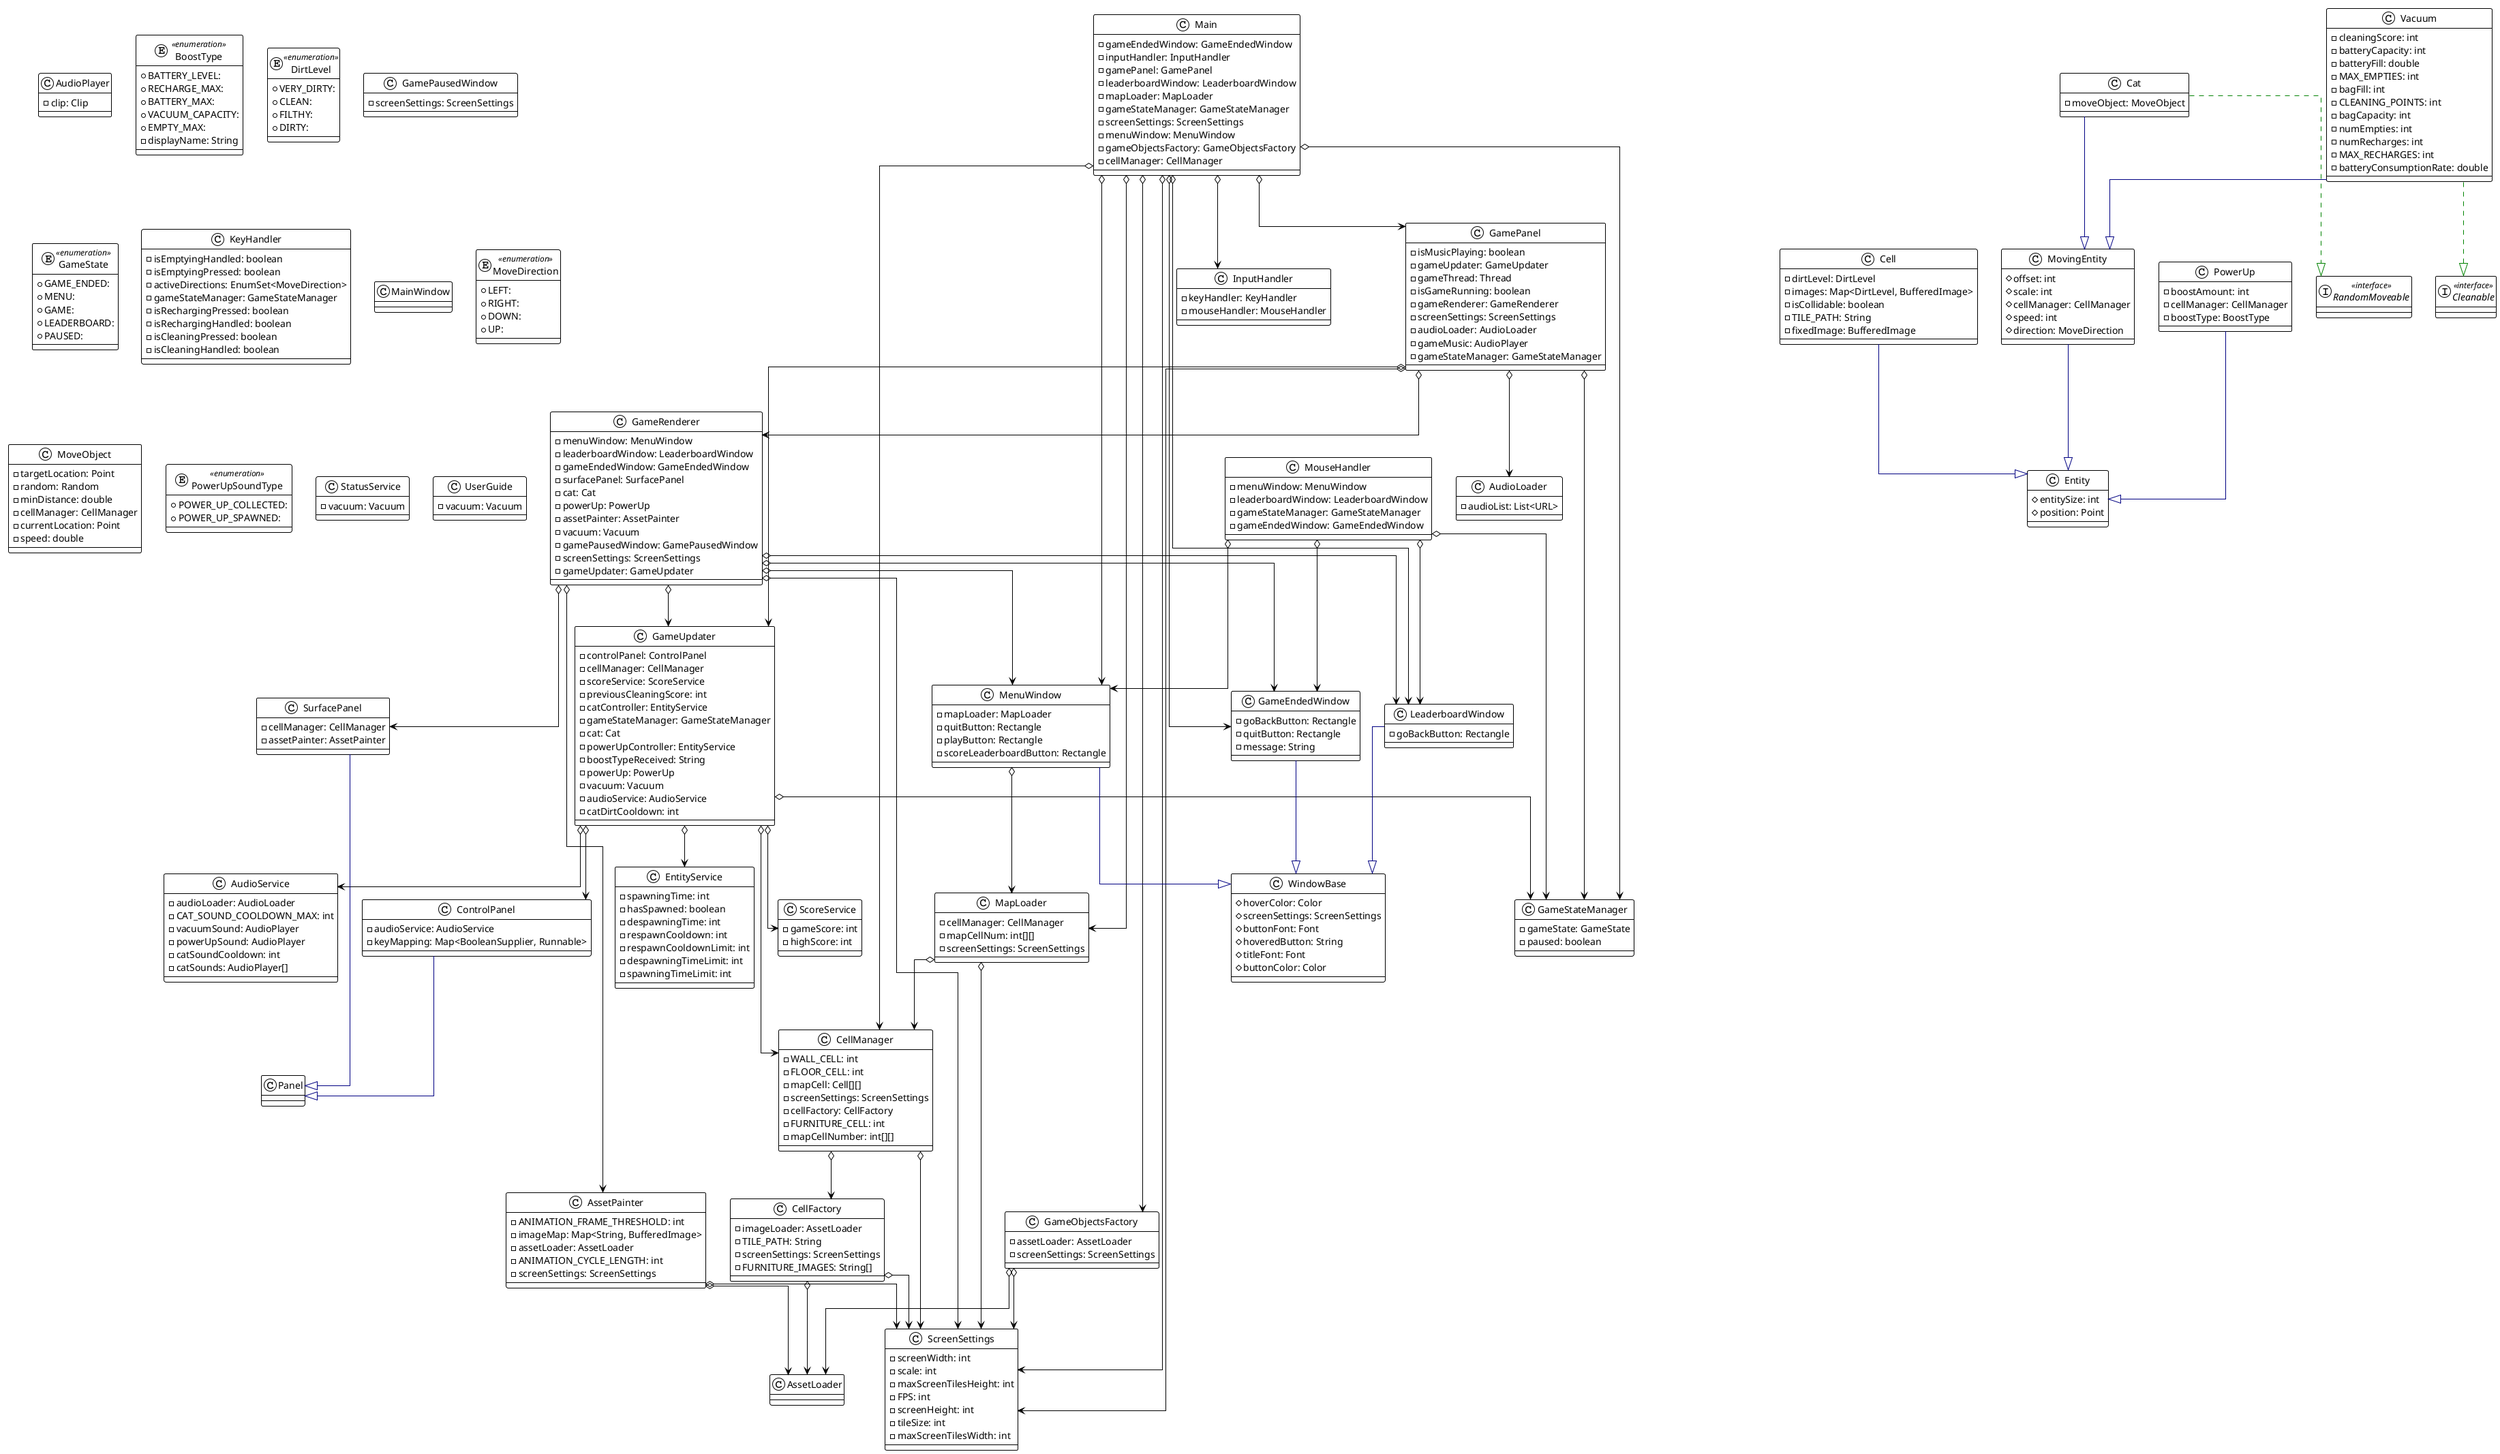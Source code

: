 @startuml
!theme plain
top to bottom direction
skinparam linetype ortho

class AssetLoader
class AssetPainter {
  - ANIMATION_FRAME_THRESHOLD: int
  - imageMap: Map<String, BufferedImage>
  - assetLoader: AssetLoader
  - ANIMATION_CYCLE_LENGTH: int
  - screenSettings: ScreenSettings
}
class AudioLoader {
  - audioList: List<URL>
}
class AudioPlayer {
  - clip: Clip
}
class AudioService {
  - audioLoader: AudioLoader
  - CAT_SOUND_COOLDOWN_MAX: int
  - vacuumSound: AudioPlayer
  - powerUpSound: AudioPlayer
  - catSoundCooldown: int
  - catSounds: AudioPlayer[]
}
enum BoostType << enumeration >> {
  + BATTERY_LEVEL:
  + RECHARGE_MAX:
  + BATTERY_MAX:
  + VACUUM_CAPACITY:
  + EMPTY_MAX:
  - displayName: String
}
class Cat {
  - moveObject: MoveObject
}
class Cell {
  - dirtLevel: DirtLevel
  - images: Map<DirtLevel, BufferedImage>
  - isCollidable: boolean
  - TILE_PATH: String
  - fixedImage: BufferedImage
}
class CellFactory {
  - imageLoader: AssetLoader
  - TILE_PATH: String
  - screenSettings: ScreenSettings
  - FURNITURE_IMAGES: String[]
}
class CellManager {
  - WALL_CELL: int
  - FLOOR_CELL: int
  - mapCell: Cell[][]
  - screenSettings: ScreenSettings
  - cellFactory: CellFactory
  - FURNITURE_CELL: int
  - mapCellNumber: int[][]
}
interface Cleanable << interface >>
class ControlPanel {
  - audioService: AudioService
  - keyMapping: Map<BooleanSupplier, Runnable>
}
enum DirtLevel << enumeration >> {
  + VERY_DIRTY:
  + CLEAN:
  + FILTHY:
  + DIRTY:
}
class Entity {
  # entitySize: int
  # position: Point
}
class EntityService {
  - spawningTime: int
  - hasSpawned: boolean
  - despawningTime: int
  - respawnCooldown: int
  - respawnCooldownLimit: int
  - despawningTimeLimit: int
  - spawningTimeLimit: int
}
class GameEndedWindow {
  - goBackButton: Rectangle
  - quitButton: Rectangle
  - message: String
}
class GameObjectsFactory {
  - assetLoader: AssetLoader
  - screenSettings: ScreenSettings
}
class GamePanel {
  - isMusicPlaying: boolean
  - gameUpdater: GameUpdater
  - gameThread: Thread
  - isGameRunning: boolean
  - gameRenderer: GameRenderer
  - screenSettings: ScreenSettings
  - audioLoader: AudioLoader
  - gameMusic: AudioPlayer
  - gameStateManager: GameStateManager
}
class GamePausedWindow {
  - screenSettings: ScreenSettings
}
class GameRenderer {
  - menuWindow: MenuWindow
  - leaderboardWindow: LeaderboardWindow
  - gameEndedWindow: GameEndedWindow
  - surfacePanel: SurfacePanel
  - cat: Cat
  - powerUp: PowerUp
  - assetPainter: AssetPainter
  - vacuum: Vacuum
  - gamePausedWindow: GamePausedWindow
  - screenSettings: ScreenSettings
  - gameUpdater: GameUpdater
}
enum GameState << enumeration >> {
  + GAME_ENDED:
  + MENU:
  + GAME:
  + LEADERBOARD:
  + PAUSED:
}
class GameStateManager {
  - gameState: GameState
  - paused: boolean
}
class GameUpdater {
  - controlPanel: ControlPanel
  - cellManager: CellManager
  - scoreService: ScoreService
  - previousCleaningScore: int
  - catController: EntityService
  - gameStateManager: GameStateManager
  - cat: Cat
  - powerUpController: EntityService
  - boostTypeReceived: String
  - powerUp: PowerUp
  - vacuum: Vacuum
  - audioService: AudioService
  - catDirtCooldown: int
}
class InputHandler {
  - keyHandler: KeyHandler
  - mouseHandler: MouseHandler
}
class KeyHandler {
  - isEmptyingHandled: boolean
  - isEmptyingPressed: boolean
  - activeDirections: EnumSet<MoveDirection>
  - gameStateManager: GameStateManager
  - isRechargingPressed: boolean
  - isRechargingHandled: boolean
  - isCleaningPressed: boolean
  - isCleaningHandled: boolean
}
class LeaderboardWindow {
  - goBackButton: Rectangle
}
class Main {
  - gameEndedWindow: GameEndedWindow
  - inputHandler: InputHandler
  - gamePanel: GamePanel
  - leaderboardWindow: LeaderboardWindow
  - mapLoader: MapLoader
  - gameStateManager: GameStateManager
  - screenSettings: ScreenSettings
  - menuWindow: MenuWindow
  - gameObjectsFactory: GameObjectsFactory
  - cellManager: CellManager
}
class MainWindow
class MapLoader {
  - cellManager: CellManager
  - mapCellNum: int[][]
  - screenSettings: ScreenSettings
}
class MenuWindow {
  - mapLoader: MapLoader
  - quitButton: Rectangle
  - playButton: Rectangle
  - scoreLeaderboardButton: Rectangle
}
class MouseHandler {
  - menuWindow: MenuWindow
  - leaderboardWindow: LeaderboardWindow
  - gameStateManager: GameStateManager
  - gameEndedWindow: GameEndedWindow
}
enum MoveDirection << enumeration >> {
  + LEFT:
  + RIGHT:
  + DOWN:
  + UP:
}
class MoveObject {
  - targetLocation: Point
  - random: Random
  - minDistance: double
  - cellManager: CellManager
  - currentLocation: Point
  - speed: double
}
class MovingEntity {
  # offset: int
  # scale: int
  # cellManager: CellManager
  # speed: int
  # direction: MoveDirection
}
class Panel
class PowerUp {
  - boostAmount: int
  - cellManager: CellManager
  - boostType: BoostType
}
enum PowerUpSoundType << enumeration >> {
  + POWER_UP_COLLECTED:
  + POWER_UP_SPAWNED:
}
interface RandomMoveable << interface >>
class ScoreService {
  - gameScore: int
  - highScore: int
}
class ScreenSettings {
  - screenWidth: int
  - scale: int
  - maxScreenTilesHeight: int
  - FPS: int
  - screenHeight: int
  - tileSize: int
  - maxScreenTilesWidth: int
}
class StatusService {
  - vacuum: Vacuum
}
class SurfacePanel {
  - cellManager: CellManager
  - assetPainter: AssetPainter
}
class UserGuide {
  - vacuum: Vacuum
}
class Vacuum {
  - cleaningScore: int
  - batteryCapacity: int
  - batteryFill: double
  - MAX_EMPTIES: int
  - bagFill: int
  - CLEANING_POINTS: int
  - bagCapacity: int
  - numEmpties: int
  - numRecharges: int
  - MAX_RECHARGES: int
  - batteryConsumptionRate: double
}
class WindowBase {
  # hoverColor: Color
  # screenSettings: ScreenSettings
  # buttonFont: Font
  # hoveredButton: String
  # titleFont: Font
  # buttonColor: Color
}

AssetPainter o--> AssetLoader
AssetPainter o--> ScreenSettings
CellFactory o--> AssetLoader
CellFactory o--> ScreenSettings
CellManager o--> ScreenSettings
CellManager o--> CellFactory
GameObjectsFactory o--> AssetLoader
GameObjectsFactory o--> ScreenSettings
GamePanel o--> GameUpdater
GamePanel o--> GameRenderer
GamePanel o--> ScreenSettings
GamePanel o--> AudioLoader
GamePanel o--> GameStateManager
GameRenderer o--> MenuWindow
GameRenderer o--> LeaderboardWindow
GameRenderer o--> GameEndedWindow
GameRenderer o--> SurfacePanel
GameRenderer o--> AssetPainter
GameRenderer o--> ScreenSettings
GameRenderer o--> GameUpdater
GameUpdater o--> ControlPanel
GameUpdater o--> CellManager
GameUpdater o--> ScoreService
GameUpdater o--> EntityService
GameUpdater o--> GameStateManager
GameUpdater o--> AudioService
Main o--> GameEndedWindow
Main o--> InputHandler
Main o--> GamePanel
Main o--> LeaderboardWindow
Main o--> MapLoader
Main o--> GameStateManager
Main o--> ScreenSettings
Main o--> MenuWindow
Main o--> GameObjectsFactory
Main o--> CellManager
MenuWindow o--> MapLoader
MouseHandler o--> MenuWindow
MouseHandler o--> LeaderboardWindow
MouseHandler o--> GameStateManager
MouseHandler o--> GameEndedWindow
MapLoader o--> CellManager
MapLoader o--> ScreenSettings
Cat                 -[#000082,plain]-^  MovingEntity
Cat                 -[#008200,dashed]-^  RandomMoveable
Cell                -[#000082,plain]-^  Entity
ControlPanel        -[#000082,plain]-^  Panel
GameEndedWindow     -[#000082,plain]-^  WindowBase
LeaderboardWindow   -[#000082,plain]-^  WindowBase
MenuWindow          -[#000082,plain]-^  WindowBase
MovingEntity        -[#000082,plain]-^  Entity
PowerUp             -[#000082,plain]-^  Entity
SurfacePanel        -[#000082,plain]-^  Panel
Vacuum              -[#008200,dashed]-^  Cleanable
Vacuum              -[#000082,plain]-^  MovingEntity
@enduml
